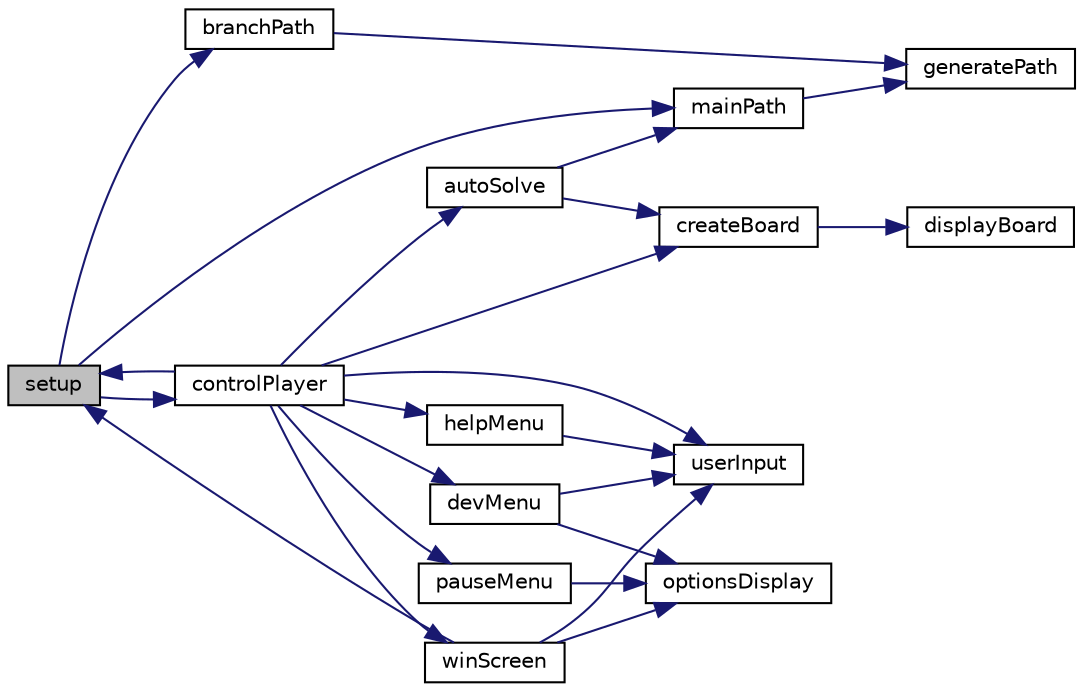 digraph "setup"
{
 // LATEX_PDF_SIZE
  edge [fontname="Helvetica",fontsize="10",labelfontname="Helvetica",labelfontsize="10"];
  node [fontname="Helvetica",fontsize="10",shape=record];
  rankdir="LR";
  Node1 [label="setup",height=0.2,width=0.4,color="black", fillcolor="grey75", style="filled", fontcolor="black",tooltip="A setup function before calling in the board creation. Makes a dynamic matrix and variables that will..."];
  Node1 -> Node2 [color="midnightblue",fontsize="10",style="solid",fontname="Helvetica"];
  Node2 [label="branchPath",height=0.2,width=0.4,color="black", fillcolor="white", style="filled",URL="$board_creation_8cpp.html#ab910b01bfbb3ad3769434f7378bad58b",tooltip="Generates the branches"];
  Node2 -> Node3 [color="midnightblue",fontsize="10",style="solid",fontname="Helvetica"];
  Node3 [label="generatePath",height=0.2,width=0.4,color="black", fillcolor="white", style="filled",URL="$board_creation_8cpp.html#a2dfc8048e8cb8ad577a689be6a9916f7",tooltip="Randomly generates a path based on the inputs given. Resets the path taken if it gets stuck."];
  Node1 -> Node4 [color="midnightblue",fontsize="10",style="solid",fontname="Helvetica"];
  Node4 [label="controlPlayer",height=0.2,width=0.4,color="black", fillcolor="white", style="filled",URL="$player_control_8cpp.html#a59466cadf0833e66779d56c593e9cfaf",tooltip="Takes in player movement and checks its validity. If the move is not invalid change the x,..."];
  Node4 -> Node5 [color="midnightblue",fontsize="10",style="solid",fontname="Helvetica"];
  Node5 [label="autoSolve",height=0.2,width=0.4,color="black", fillcolor="white", style="filled",URL="$player_control_8cpp.html#ad2cf8205eb5444d8abb1928798711921",tooltip="Autosolves the maze by following a branch back to the main path, reversing the instructions of the ma..."];
  Node5 -> Node6 [color="midnightblue",fontsize="10",style="solid",fontname="Helvetica"];
  Node6 [label="createBoard",height=0.2,width=0.4,color="black", fillcolor="white", style="filled",URL="$board_display_8cpp.html#a8025802260f41f3839545cddcafcc147",tooltip="Creates a board which intern is displayed and changed depending on the current player position"];
  Node6 -> Node7 [color="midnightblue",fontsize="10",style="solid",fontname="Helvetica"];
  Node7 [label="displayBoard",height=0.2,width=0.4,color="black", fillcolor="white", style="filled",URL="$board_display_8cpp.html#a74a7f134a03fce64acb0d4fbfce8579b",tooltip="Displays the current board state using the parameters given. Adds the player to that board and update..."];
  Node5 -> Node8 [color="midnightblue",fontsize="10",style="solid",fontname="Helvetica"];
  Node8 [label="mainPath",height=0.2,width=0.4,color="black", fillcolor="white", style="filled",URL="$board_creation_8cpp.html#a5701285d66b2b6ece48bfba7dda6b935",tooltip="Generates the main path"];
  Node8 -> Node3 [color="midnightblue",fontsize="10",style="solid",fontname="Helvetica"];
  Node4 -> Node6 [color="midnightblue",fontsize="10",style="solid",fontname="Helvetica"];
  Node4 -> Node9 [color="midnightblue",fontsize="10",style="solid",fontname="Helvetica"];
  Node9 [label="devMenu",height=0.2,width=0.4,color="black", fillcolor="white", style="filled",URL="$player_control_8cpp.html#a374b6753f7c123c4b68574c7f38abd6d",tooltip="Presents the user a menu with developer options to customize your maze generator"];
  Node9 -> Node10 [color="midnightblue",fontsize="10",style="solid",fontname="Helvetica"];
  Node10 [label="optionsDisplay",height=0.2,width=0.4,color="black", fillcolor="white", style="filled",URL="$main_menu_8cpp.html#ae18d07ed16a2611d33dbeb0b1a3f3579",tooltip="Displays the options for the menus and highlits the chosen ones"];
  Node9 -> Node11 [color="midnightblue",fontsize="10",style="solid",fontname="Helvetica"];
  Node11 [label="userInput",height=0.2,width=0.4,color="black", fillcolor="white", style="filled",URL="$main_menu_8cpp.html#aa97da210c9fc91edc1ae299f3566a6f8",tooltip="Takes the user input and returns an int between 3 and -3"];
  Node4 -> Node12 [color="midnightblue",fontsize="10",style="solid",fontname="Helvetica"];
  Node12 [label="helpMenu",height=0.2,width=0.4,color="black", fillcolor="white", style="filled",URL="$main_menu_8cpp.html#ac711f79a35ebd31f89aebf9ef213d904",tooltip="A menu with a description of how to play and what to do"];
  Node12 -> Node11 [color="midnightblue",fontsize="10",style="solid",fontname="Helvetica"];
  Node4 -> Node13 [color="midnightblue",fontsize="10",style="solid",fontname="Helvetica"];
  Node13 [label="pauseMenu",height=0.2,width=0.4,color="black", fillcolor="white", style="filled",URL="$player_control_8cpp.html#a62ccb771226a248b78cf16999b5f972f",tooltip="Displays a pause menu through which other settings are accessed"];
  Node13 -> Node10 [color="midnightblue",fontsize="10",style="solid",fontname="Helvetica"];
  Node4 -> Node1 [color="midnightblue",fontsize="10",style="solid",fontname="Helvetica"];
  Node4 -> Node11 [color="midnightblue",fontsize="10",style="solid",fontname="Helvetica"];
  Node4 -> Node14 [color="midnightblue",fontsize="10",style="solid",fontname="Helvetica"];
  Node14 [label="winScreen",height=0.2,width=0.4,color="black", fillcolor="white", style="filled",URL="$player_control_8cpp.html#a1977dc8c65ec26b6e2013d032daa7aae",tooltip="Redirects the user to the win screen and prompts them to try another maze"];
  Node14 -> Node10 [color="midnightblue",fontsize="10",style="solid",fontname="Helvetica"];
  Node14 -> Node1 [color="midnightblue",fontsize="10",style="solid",fontname="Helvetica"];
  Node14 -> Node11 [color="midnightblue",fontsize="10",style="solid",fontname="Helvetica"];
  Node1 -> Node8 [color="midnightblue",fontsize="10",style="solid",fontname="Helvetica"];
}
